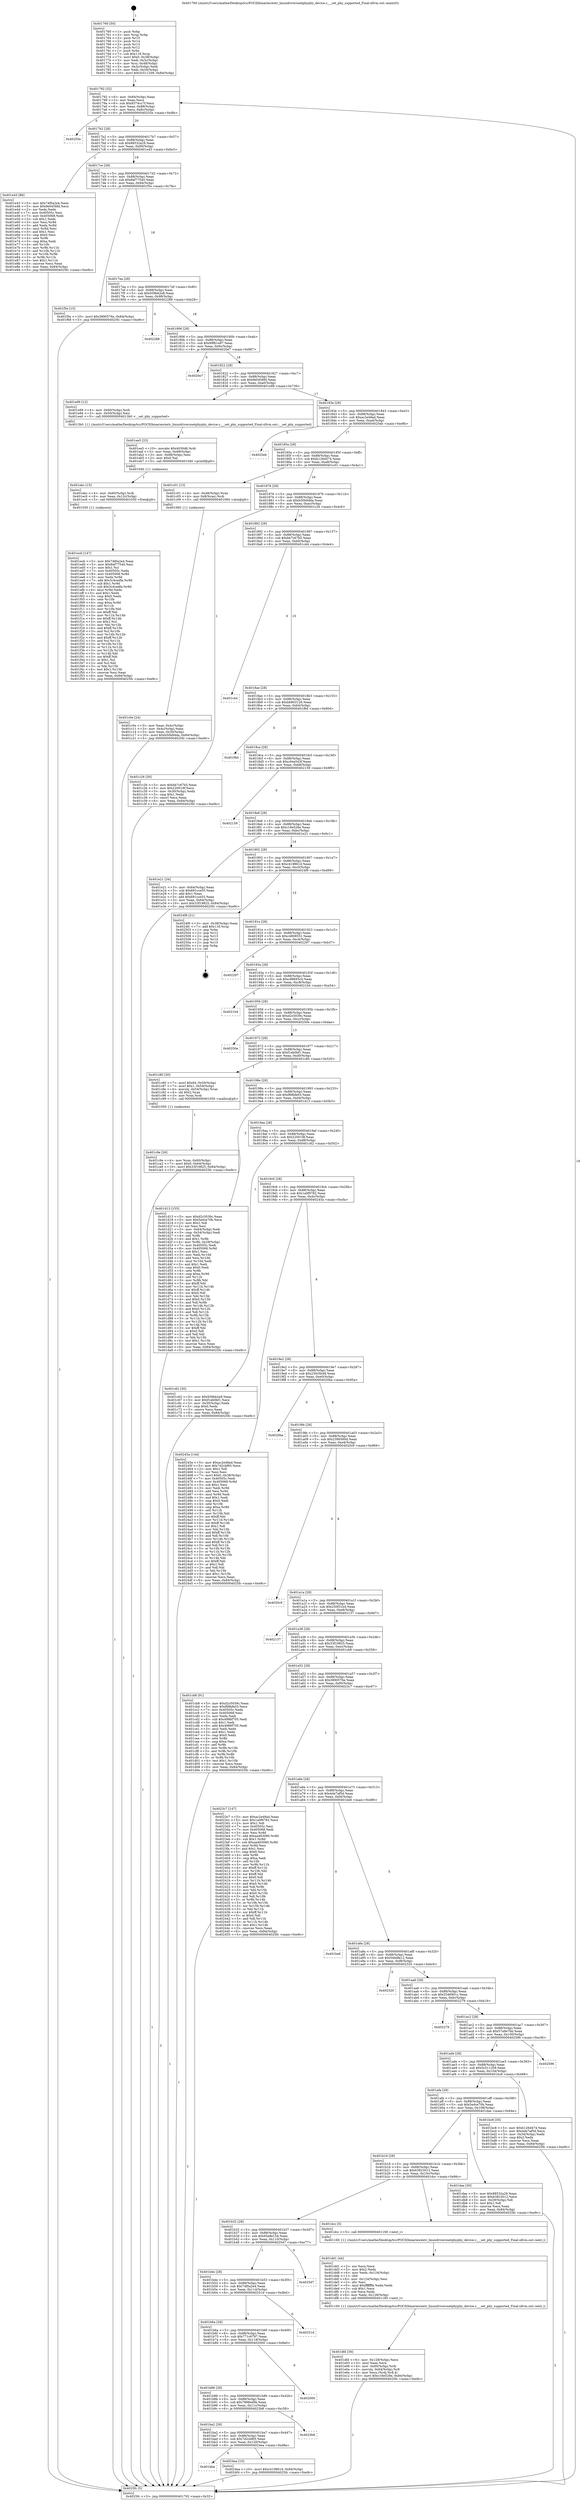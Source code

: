 digraph "0x401760" {
  label = "0x401760 (/mnt/c/Users/mathe/Desktop/tcc/POCII/binaries/extr_linuxdriversnetphyphy_device.c___set_phy_supported_Final-ollvm.out::main(0))"
  labelloc = "t"
  node[shape=record]

  Entry [label="",width=0.3,height=0.3,shape=circle,fillcolor=black,style=filled]
  "0x401792" [label="{
     0x401792 [32]\l
     | [instrs]\l
     &nbsp;&nbsp;0x401792 \<+6\>: mov -0x84(%rbp),%eax\l
     &nbsp;&nbsp;0x401798 \<+2\>: mov %eax,%ecx\l
     &nbsp;&nbsp;0x40179a \<+6\>: sub $0x8374cc7f,%ecx\l
     &nbsp;&nbsp;0x4017a0 \<+6\>: mov %eax,-0x88(%rbp)\l
     &nbsp;&nbsp;0x4017a6 \<+6\>: mov %ecx,-0x8c(%rbp)\l
     &nbsp;&nbsp;0x4017ac \<+6\>: je 000000000040255e \<main+0xdfe\>\l
  }"]
  "0x40255e" [label="{
     0x40255e\l
  }", style=dashed]
  "0x4017b2" [label="{
     0x4017b2 [28]\l
     | [instrs]\l
     &nbsp;&nbsp;0x4017b2 \<+5\>: jmp 00000000004017b7 \<main+0x57\>\l
     &nbsp;&nbsp;0x4017b7 \<+6\>: mov -0x88(%rbp),%eax\l
     &nbsp;&nbsp;0x4017bd \<+5\>: sub $0x88532a29,%eax\l
     &nbsp;&nbsp;0x4017c2 \<+6\>: mov %eax,-0x90(%rbp)\l
     &nbsp;&nbsp;0x4017c8 \<+6\>: je 0000000000401e43 \<main+0x6e3\>\l
  }"]
  Exit [label="",width=0.3,height=0.3,shape=circle,fillcolor=black,style=filled,peripheries=2]
  "0x401e43" [label="{
     0x401e43 [86]\l
     | [instrs]\l
     &nbsp;&nbsp;0x401e43 \<+5\>: mov $0x74f0a2e4,%eax\l
     &nbsp;&nbsp;0x401e48 \<+5\>: mov $0x9e0456fd,%ecx\l
     &nbsp;&nbsp;0x401e4d \<+2\>: xor %edx,%edx\l
     &nbsp;&nbsp;0x401e4f \<+7\>: mov 0x40505c,%esi\l
     &nbsp;&nbsp;0x401e56 \<+7\>: mov 0x405068,%edi\l
     &nbsp;&nbsp;0x401e5d \<+3\>: sub $0x1,%edx\l
     &nbsp;&nbsp;0x401e60 \<+3\>: mov %esi,%r8d\l
     &nbsp;&nbsp;0x401e63 \<+3\>: add %edx,%r8d\l
     &nbsp;&nbsp;0x401e66 \<+4\>: imul %r8d,%esi\l
     &nbsp;&nbsp;0x401e6a \<+3\>: and $0x1,%esi\l
     &nbsp;&nbsp;0x401e6d \<+3\>: cmp $0x0,%esi\l
     &nbsp;&nbsp;0x401e70 \<+4\>: sete %r9b\l
     &nbsp;&nbsp;0x401e74 \<+3\>: cmp $0xa,%edi\l
     &nbsp;&nbsp;0x401e77 \<+4\>: setl %r10b\l
     &nbsp;&nbsp;0x401e7b \<+3\>: mov %r9b,%r11b\l
     &nbsp;&nbsp;0x401e7e \<+3\>: and %r10b,%r11b\l
     &nbsp;&nbsp;0x401e81 \<+3\>: xor %r10b,%r9b\l
     &nbsp;&nbsp;0x401e84 \<+3\>: or %r9b,%r11b\l
     &nbsp;&nbsp;0x401e87 \<+4\>: test $0x1,%r11b\l
     &nbsp;&nbsp;0x401e8b \<+3\>: cmovne %ecx,%eax\l
     &nbsp;&nbsp;0x401e8e \<+6\>: mov %eax,-0x84(%rbp)\l
     &nbsp;&nbsp;0x401e94 \<+5\>: jmp 00000000004025fc \<main+0xe9c\>\l
  }"]
  "0x4017ce" [label="{
     0x4017ce [28]\l
     | [instrs]\l
     &nbsp;&nbsp;0x4017ce \<+5\>: jmp 00000000004017d3 \<main+0x73\>\l
     &nbsp;&nbsp;0x4017d3 \<+6\>: mov -0x88(%rbp),%eax\l
     &nbsp;&nbsp;0x4017d9 \<+5\>: sub $0x8af77540,%eax\l
     &nbsp;&nbsp;0x4017de \<+6\>: mov %eax,-0x94(%rbp)\l
     &nbsp;&nbsp;0x4017e4 \<+6\>: je 0000000000401f5e \<main+0x7fe\>\l
  }"]
  "0x401bbe" [label="{
     0x401bbe\l
  }", style=dashed]
  "0x401f5e" [label="{
     0x401f5e [15]\l
     | [instrs]\l
     &nbsp;&nbsp;0x401f5e \<+10\>: movl $0x3890576e,-0x84(%rbp)\l
     &nbsp;&nbsp;0x401f68 \<+5\>: jmp 00000000004025fc \<main+0xe9c\>\l
  }"]
  "0x4017ea" [label="{
     0x4017ea [28]\l
     | [instrs]\l
     &nbsp;&nbsp;0x4017ea \<+5\>: jmp 00000000004017ef \<main+0x8f\>\l
     &nbsp;&nbsp;0x4017ef \<+6\>: mov -0x88(%rbp),%eax\l
     &nbsp;&nbsp;0x4017f5 \<+5\>: sub $0x939bb2e8,%eax\l
     &nbsp;&nbsp;0x4017fa \<+6\>: mov %eax,-0x98(%rbp)\l
     &nbsp;&nbsp;0x401800 \<+6\>: je 0000000000402288 \<main+0xb28\>\l
  }"]
  "0x4024ea" [label="{
     0x4024ea [15]\l
     | [instrs]\l
     &nbsp;&nbsp;0x4024ea \<+10\>: movl $0xc419861d,-0x84(%rbp)\l
     &nbsp;&nbsp;0x4024f4 \<+5\>: jmp 00000000004025fc \<main+0xe9c\>\l
  }"]
  "0x402288" [label="{
     0x402288\l
  }", style=dashed]
  "0x401806" [label="{
     0x401806 [28]\l
     | [instrs]\l
     &nbsp;&nbsp;0x401806 \<+5\>: jmp 000000000040180b \<main+0xab\>\l
     &nbsp;&nbsp;0x40180b \<+6\>: mov -0x88(%rbp),%eax\l
     &nbsp;&nbsp;0x401811 \<+5\>: sub $0x99fb1e97,%eax\l
     &nbsp;&nbsp;0x401816 \<+6\>: mov %eax,-0x9c(%rbp)\l
     &nbsp;&nbsp;0x40181c \<+6\>: je 00000000004020e7 \<main+0x987\>\l
  }"]
  "0x401ba2" [label="{
     0x401ba2 [28]\l
     | [instrs]\l
     &nbsp;&nbsp;0x401ba2 \<+5\>: jmp 0000000000401ba7 \<main+0x447\>\l
     &nbsp;&nbsp;0x401ba7 \<+6\>: mov -0x88(%rbp),%eax\l
     &nbsp;&nbsp;0x401bad \<+5\>: sub $0x7d2cbf65,%eax\l
     &nbsp;&nbsp;0x401bb2 \<+6\>: mov %eax,-0x120(%rbp)\l
     &nbsp;&nbsp;0x401bb8 \<+6\>: je 00000000004024ea \<main+0xd8a\>\l
  }"]
  "0x4020e7" [label="{
     0x4020e7\l
  }", style=dashed]
  "0x401822" [label="{
     0x401822 [28]\l
     | [instrs]\l
     &nbsp;&nbsp;0x401822 \<+5\>: jmp 0000000000401827 \<main+0xc7\>\l
     &nbsp;&nbsp;0x401827 \<+6\>: mov -0x88(%rbp),%eax\l
     &nbsp;&nbsp;0x40182d \<+5\>: sub $0x9e0456fd,%eax\l
     &nbsp;&nbsp;0x401832 \<+6\>: mov %eax,-0xa0(%rbp)\l
     &nbsp;&nbsp;0x401838 \<+6\>: je 0000000000401e99 \<main+0x739\>\l
  }"]
  "0x4023b8" [label="{
     0x4023b8\l
  }", style=dashed]
  "0x401e99" [label="{
     0x401e99 [12]\l
     | [instrs]\l
     &nbsp;&nbsp;0x401e99 \<+4\>: mov -0x60(%rbp),%rdi\l
     &nbsp;&nbsp;0x401e9d \<+3\>: mov -0x50(%rbp),%esi\l
     &nbsp;&nbsp;0x401ea0 \<+5\>: call 00000000004013b0 \<__set_phy_supported\>\l
     | [calls]\l
     &nbsp;&nbsp;0x4013b0 \{1\} (/mnt/c/Users/mathe/Desktop/tcc/POCII/binaries/extr_linuxdriversnetphyphy_device.c___set_phy_supported_Final-ollvm.out::__set_phy_supported)\l
  }"]
  "0x40183e" [label="{
     0x40183e [28]\l
     | [instrs]\l
     &nbsp;&nbsp;0x40183e \<+5\>: jmp 0000000000401843 \<main+0xe3\>\l
     &nbsp;&nbsp;0x401843 \<+6\>: mov -0x88(%rbp),%eax\l
     &nbsp;&nbsp;0x401849 \<+5\>: sub $0xac2e48ad,%eax\l
     &nbsp;&nbsp;0x40184e \<+6\>: mov %eax,-0xa4(%rbp)\l
     &nbsp;&nbsp;0x401854 \<+6\>: je 00000000004025eb \<main+0xe8b\>\l
  }"]
  "0x401b86" [label="{
     0x401b86 [28]\l
     | [instrs]\l
     &nbsp;&nbsp;0x401b86 \<+5\>: jmp 0000000000401b8b \<main+0x42b\>\l
     &nbsp;&nbsp;0x401b8b \<+6\>: mov -0x88(%rbp),%eax\l
     &nbsp;&nbsp;0x401b91 \<+5\>: sub $0x7898ed0b,%eax\l
     &nbsp;&nbsp;0x401b96 \<+6\>: mov %eax,-0x11c(%rbp)\l
     &nbsp;&nbsp;0x401b9c \<+6\>: je 00000000004023b8 \<main+0xc58\>\l
  }"]
  "0x4025eb" [label="{
     0x4025eb\l
  }", style=dashed]
  "0x40185a" [label="{
     0x40185a [28]\l
     | [instrs]\l
     &nbsp;&nbsp;0x40185a \<+5\>: jmp 000000000040185f \<main+0xff\>\l
     &nbsp;&nbsp;0x40185f \<+6\>: mov -0x88(%rbp),%eax\l
     &nbsp;&nbsp;0x401865 \<+5\>: sub $0xb126d474,%eax\l
     &nbsp;&nbsp;0x40186a \<+6\>: mov %eax,-0xa8(%rbp)\l
     &nbsp;&nbsp;0x401870 \<+6\>: je 0000000000401c01 \<main+0x4a1\>\l
  }"]
  "0x402000" [label="{
     0x402000\l
  }", style=dashed]
  "0x401c01" [label="{
     0x401c01 [13]\l
     | [instrs]\l
     &nbsp;&nbsp;0x401c01 \<+4\>: mov -0x48(%rbp),%rax\l
     &nbsp;&nbsp;0x401c05 \<+4\>: mov 0x8(%rax),%rdi\l
     &nbsp;&nbsp;0x401c09 \<+5\>: call 0000000000401060 \<atoi@plt\>\l
     | [calls]\l
     &nbsp;&nbsp;0x401060 \{1\} (unknown)\l
  }"]
  "0x401876" [label="{
     0x401876 [28]\l
     | [instrs]\l
     &nbsp;&nbsp;0x401876 \<+5\>: jmp 000000000040187b \<main+0x11b\>\l
     &nbsp;&nbsp;0x40187b \<+6\>: mov -0x88(%rbp),%eax\l
     &nbsp;&nbsp;0x401881 \<+5\>: sub $0xb50b9dda,%eax\l
     &nbsp;&nbsp;0x401886 \<+6\>: mov %eax,-0xac(%rbp)\l
     &nbsp;&nbsp;0x40188c \<+6\>: je 0000000000401c26 \<main+0x4c6\>\l
  }"]
  "0x401b6a" [label="{
     0x401b6a [28]\l
     | [instrs]\l
     &nbsp;&nbsp;0x401b6a \<+5\>: jmp 0000000000401b6f \<main+0x40f\>\l
     &nbsp;&nbsp;0x401b6f \<+6\>: mov -0x88(%rbp),%eax\l
     &nbsp;&nbsp;0x401b75 \<+5\>: sub $0x771c6797,%eax\l
     &nbsp;&nbsp;0x401b7a \<+6\>: mov %eax,-0x118(%rbp)\l
     &nbsp;&nbsp;0x401b80 \<+6\>: je 0000000000402000 \<main+0x8a0\>\l
  }"]
  "0x401c26" [label="{
     0x401c26 [30]\l
     | [instrs]\l
     &nbsp;&nbsp;0x401c26 \<+5\>: mov $0xbb7c67b5,%eax\l
     &nbsp;&nbsp;0x401c2b \<+5\>: mov $0x220019f,%ecx\l
     &nbsp;&nbsp;0x401c30 \<+3\>: mov -0x30(%rbp),%edx\l
     &nbsp;&nbsp;0x401c33 \<+3\>: cmp $0x1,%edx\l
     &nbsp;&nbsp;0x401c36 \<+3\>: cmovl %ecx,%eax\l
     &nbsp;&nbsp;0x401c39 \<+6\>: mov %eax,-0x84(%rbp)\l
     &nbsp;&nbsp;0x401c3f \<+5\>: jmp 00000000004025fc \<main+0xe9c\>\l
  }"]
  "0x401892" [label="{
     0x401892 [28]\l
     | [instrs]\l
     &nbsp;&nbsp;0x401892 \<+5\>: jmp 0000000000401897 \<main+0x137\>\l
     &nbsp;&nbsp;0x401897 \<+6\>: mov -0x88(%rbp),%eax\l
     &nbsp;&nbsp;0x40189d \<+5\>: sub $0xbb7c67b5,%eax\l
     &nbsp;&nbsp;0x4018a2 \<+6\>: mov %eax,-0xb0(%rbp)\l
     &nbsp;&nbsp;0x4018a8 \<+6\>: je 0000000000401c44 \<main+0x4e4\>\l
  }"]
  "0x40251d" [label="{
     0x40251d\l
  }", style=dashed]
  "0x401c44" [label="{
     0x401c44\l
  }", style=dashed]
  "0x4018ae" [label="{
     0x4018ae [28]\l
     | [instrs]\l
     &nbsp;&nbsp;0x4018ae \<+5\>: jmp 00000000004018b3 \<main+0x153\>\l
     &nbsp;&nbsp;0x4018b3 \<+6\>: mov -0x88(%rbp),%eax\l
     &nbsp;&nbsp;0x4018b9 \<+5\>: sub $0xbb903126,%eax\l
     &nbsp;&nbsp;0x4018be \<+6\>: mov %eax,-0xb4(%rbp)\l
     &nbsp;&nbsp;0x4018c4 \<+6\>: je 0000000000401f6d \<main+0x80d\>\l
  }"]
  "0x401b4e" [label="{
     0x401b4e [28]\l
     | [instrs]\l
     &nbsp;&nbsp;0x401b4e \<+5\>: jmp 0000000000401b53 \<main+0x3f3\>\l
     &nbsp;&nbsp;0x401b53 \<+6\>: mov -0x88(%rbp),%eax\l
     &nbsp;&nbsp;0x401b59 \<+5\>: sub $0x74f0a2e4,%eax\l
     &nbsp;&nbsp;0x401b5e \<+6\>: mov %eax,-0x114(%rbp)\l
     &nbsp;&nbsp;0x401b64 \<+6\>: je 000000000040251d \<main+0xdbd\>\l
  }"]
  "0x401f6d" [label="{
     0x401f6d\l
  }", style=dashed]
  "0x4018ca" [label="{
     0x4018ca [28]\l
     | [instrs]\l
     &nbsp;&nbsp;0x4018ca \<+5\>: jmp 00000000004018cf \<main+0x16f\>\l
     &nbsp;&nbsp;0x4018cf \<+6\>: mov -0x88(%rbp),%eax\l
     &nbsp;&nbsp;0x4018d5 \<+5\>: sub $0xc0ea543f,%eax\l
     &nbsp;&nbsp;0x4018da \<+6\>: mov %eax,-0xb8(%rbp)\l
     &nbsp;&nbsp;0x4018e0 \<+6\>: je 0000000000402159 \<main+0x9f9\>\l
  }"]
  "0x4025d7" [label="{
     0x4025d7\l
  }", style=dashed]
  "0x402159" [label="{
     0x402159\l
  }", style=dashed]
  "0x4018e6" [label="{
     0x4018e6 [28]\l
     | [instrs]\l
     &nbsp;&nbsp;0x4018e6 \<+5\>: jmp 00000000004018eb \<main+0x18b\>\l
     &nbsp;&nbsp;0x4018eb \<+6\>: mov -0x88(%rbp),%eax\l
     &nbsp;&nbsp;0x4018f1 \<+5\>: sub $0xc16e526e,%eax\l
     &nbsp;&nbsp;0x4018f6 \<+6\>: mov %eax,-0xbc(%rbp)\l
     &nbsp;&nbsp;0x4018fc \<+6\>: je 0000000000401e21 \<main+0x6c1\>\l
  }"]
  "0x401ecb" [label="{
     0x401ecb [147]\l
     | [instrs]\l
     &nbsp;&nbsp;0x401ecb \<+5\>: mov $0x74f0a2e4,%eax\l
     &nbsp;&nbsp;0x401ed0 \<+5\>: mov $0x8af77540,%esi\l
     &nbsp;&nbsp;0x401ed5 \<+2\>: mov $0x1,%cl\l
     &nbsp;&nbsp;0x401ed7 \<+7\>: mov 0x40505c,%edx\l
     &nbsp;&nbsp;0x401ede \<+8\>: mov 0x405068,%r8d\l
     &nbsp;&nbsp;0x401ee6 \<+3\>: mov %edx,%r9d\l
     &nbsp;&nbsp;0x401ee9 \<+7\>: add $0x3c4cedfa,%r9d\l
     &nbsp;&nbsp;0x401ef0 \<+4\>: sub $0x1,%r9d\l
     &nbsp;&nbsp;0x401ef4 \<+7\>: sub $0x3c4cedfa,%r9d\l
     &nbsp;&nbsp;0x401efb \<+4\>: imul %r9d,%edx\l
     &nbsp;&nbsp;0x401eff \<+3\>: and $0x1,%edx\l
     &nbsp;&nbsp;0x401f02 \<+3\>: cmp $0x0,%edx\l
     &nbsp;&nbsp;0x401f05 \<+4\>: sete %r10b\l
     &nbsp;&nbsp;0x401f09 \<+4\>: cmp $0xa,%r8d\l
     &nbsp;&nbsp;0x401f0d \<+4\>: setl %r11b\l
     &nbsp;&nbsp;0x401f11 \<+3\>: mov %r10b,%bl\l
     &nbsp;&nbsp;0x401f14 \<+3\>: xor $0xff,%bl\l
     &nbsp;&nbsp;0x401f17 \<+3\>: mov %r11b,%r14b\l
     &nbsp;&nbsp;0x401f1a \<+4\>: xor $0xff,%r14b\l
     &nbsp;&nbsp;0x401f1e \<+3\>: xor $0x1,%cl\l
     &nbsp;&nbsp;0x401f21 \<+3\>: mov %bl,%r15b\l
     &nbsp;&nbsp;0x401f24 \<+4\>: and $0xff,%r15b\l
     &nbsp;&nbsp;0x401f28 \<+3\>: and %cl,%r10b\l
     &nbsp;&nbsp;0x401f2b \<+3\>: mov %r14b,%r12b\l
     &nbsp;&nbsp;0x401f2e \<+4\>: and $0xff,%r12b\l
     &nbsp;&nbsp;0x401f32 \<+3\>: and %cl,%r11b\l
     &nbsp;&nbsp;0x401f35 \<+3\>: or %r10b,%r15b\l
     &nbsp;&nbsp;0x401f38 \<+3\>: or %r11b,%r12b\l
     &nbsp;&nbsp;0x401f3b \<+3\>: xor %r12b,%r15b\l
     &nbsp;&nbsp;0x401f3e \<+3\>: or %r14b,%bl\l
     &nbsp;&nbsp;0x401f41 \<+3\>: xor $0xff,%bl\l
     &nbsp;&nbsp;0x401f44 \<+3\>: or $0x1,%cl\l
     &nbsp;&nbsp;0x401f47 \<+2\>: and %cl,%bl\l
     &nbsp;&nbsp;0x401f49 \<+3\>: or %bl,%r15b\l
     &nbsp;&nbsp;0x401f4c \<+4\>: test $0x1,%r15b\l
     &nbsp;&nbsp;0x401f50 \<+3\>: cmovne %esi,%eax\l
     &nbsp;&nbsp;0x401f53 \<+6\>: mov %eax,-0x84(%rbp)\l
     &nbsp;&nbsp;0x401f59 \<+5\>: jmp 00000000004025fc \<main+0xe9c\>\l
  }"]
  "0x401e21" [label="{
     0x401e21 [34]\l
     | [instrs]\l
     &nbsp;&nbsp;0x401e21 \<+3\>: mov -0x64(%rbp),%eax\l
     &nbsp;&nbsp;0x401e24 \<+5\>: sub $0x691cce55,%eax\l
     &nbsp;&nbsp;0x401e29 \<+3\>: add $0x1,%eax\l
     &nbsp;&nbsp;0x401e2c \<+5\>: add $0x691cce55,%eax\l
     &nbsp;&nbsp;0x401e31 \<+3\>: mov %eax,-0x64(%rbp)\l
     &nbsp;&nbsp;0x401e34 \<+10\>: movl $0x33f19825,-0x84(%rbp)\l
     &nbsp;&nbsp;0x401e3e \<+5\>: jmp 00000000004025fc \<main+0xe9c\>\l
  }"]
  "0x401902" [label="{
     0x401902 [28]\l
     | [instrs]\l
     &nbsp;&nbsp;0x401902 \<+5\>: jmp 0000000000401907 \<main+0x1a7\>\l
     &nbsp;&nbsp;0x401907 \<+6\>: mov -0x88(%rbp),%eax\l
     &nbsp;&nbsp;0x40190d \<+5\>: sub $0xc419861d,%eax\l
     &nbsp;&nbsp;0x401912 \<+6\>: mov %eax,-0xc0(%rbp)\l
     &nbsp;&nbsp;0x401918 \<+6\>: je 00000000004024f9 \<main+0xd99\>\l
  }"]
  "0x401ebc" [label="{
     0x401ebc [15]\l
     | [instrs]\l
     &nbsp;&nbsp;0x401ebc \<+4\>: mov -0x60(%rbp),%rdi\l
     &nbsp;&nbsp;0x401ec0 \<+6\>: mov %eax,-0x12c(%rbp)\l
     &nbsp;&nbsp;0x401ec6 \<+5\>: call 0000000000401030 \<free@plt\>\l
     | [calls]\l
     &nbsp;&nbsp;0x401030 \{1\} (unknown)\l
  }"]
  "0x4024f9" [label="{
     0x4024f9 [21]\l
     | [instrs]\l
     &nbsp;&nbsp;0x4024f9 \<+3\>: mov -0x38(%rbp),%eax\l
     &nbsp;&nbsp;0x4024fc \<+7\>: add $0x118,%rsp\l
     &nbsp;&nbsp;0x402503 \<+1\>: pop %rbx\l
     &nbsp;&nbsp;0x402504 \<+2\>: pop %r12\l
     &nbsp;&nbsp;0x402506 \<+2\>: pop %r13\l
     &nbsp;&nbsp;0x402508 \<+2\>: pop %r14\l
     &nbsp;&nbsp;0x40250a \<+2\>: pop %r15\l
     &nbsp;&nbsp;0x40250c \<+1\>: pop %rbp\l
     &nbsp;&nbsp;0x40250d \<+1\>: ret\l
  }"]
  "0x40191e" [label="{
     0x40191e [28]\l
     | [instrs]\l
     &nbsp;&nbsp;0x40191e \<+5\>: jmp 0000000000401923 \<main+0x1c3\>\l
     &nbsp;&nbsp;0x401923 \<+6\>: mov -0x88(%rbp),%eax\l
     &nbsp;&nbsp;0x401929 \<+5\>: sub $0xc4808551,%eax\l
     &nbsp;&nbsp;0x40192e \<+6\>: mov %eax,-0xc4(%rbp)\l
     &nbsp;&nbsp;0x401934 \<+6\>: je 0000000000402297 \<main+0xb37\>\l
  }"]
  "0x401ea5" [label="{
     0x401ea5 [23]\l
     | [instrs]\l
     &nbsp;&nbsp;0x401ea5 \<+10\>: movabs $0x4030d6,%rdi\l
     &nbsp;&nbsp;0x401eaf \<+3\>: mov %eax,-0x68(%rbp)\l
     &nbsp;&nbsp;0x401eb2 \<+3\>: mov -0x68(%rbp),%esi\l
     &nbsp;&nbsp;0x401eb5 \<+2\>: mov $0x0,%al\l
     &nbsp;&nbsp;0x401eb7 \<+5\>: call 0000000000401040 \<printf@plt\>\l
     | [calls]\l
     &nbsp;&nbsp;0x401040 \{1\} (unknown)\l
  }"]
  "0x402297" [label="{
     0x402297\l
  }", style=dashed]
  "0x40193a" [label="{
     0x40193a [28]\l
     | [instrs]\l
     &nbsp;&nbsp;0x40193a \<+5\>: jmp 000000000040193f \<main+0x1df\>\l
     &nbsp;&nbsp;0x40193f \<+6\>: mov -0x88(%rbp),%eax\l
     &nbsp;&nbsp;0x401945 \<+5\>: sub $0xc98693c4,%eax\l
     &nbsp;&nbsp;0x40194a \<+6\>: mov %eax,-0xc8(%rbp)\l
     &nbsp;&nbsp;0x401950 \<+6\>: je 00000000004021b4 \<main+0xa54\>\l
  }"]
  "0x401dfd" [label="{
     0x401dfd [36]\l
     | [instrs]\l
     &nbsp;&nbsp;0x401dfd \<+6\>: mov -0x128(%rbp),%ecx\l
     &nbsp;&nbsp;0x401e03 \<+3\>: imul %eax,%ecx\l
     &nbsp;&nbsp;0x401e06 \<+4\>: mov -0x60(%rbp),%rdi\l
     &nbsp;&nbsp;0x401e0a \<+4\>: movslq -0x64(%rbp),%r8\l
     &nbsp;&nbsp;0x401e0e \<+4\>: mov %ecx,(%rdi,%r8,4)\l
     &nbsp;&nbsp;0x401e12 \<+10\>: movl $0xc16e526e,-0x84(%rbp)\l
     &nbsp;&nbsp;0x401e1c \<+5\>: jmp 00000000004025fc \<main+0xe9c\>\l
  }"]
  "0x4021b4" [label="{
     0x4021b4\l
  }", style=dashed]
  "0x401956" [label="{
     0x401956 [28]\l
     | [instrs]\l
     &nbsp;&nbsp;0x401956 \<+5\>: jmp 000000000040195b \<main+0x1fb\>\l
     &nbsp;&nbsp;0x40195b \<+6\>: mov -0x88(%rbp),%eax\l
     &nbsp;&nbsp;0x401961 \<+5\>: sub $0xd2c5039c,%eax\l
     &nbsp;&nbsp;0x401966 \<+6\>: mov %eax,-0xcc(%rbp)\l
     &nbsp;&nbsp;0x40196c \<+6\>: je 000000000040250e \<main+0xdae\>\l
  }"]
  "0x401dd1" [label="{
     0x401dd1 [44]\l
     | [instrs]\l
     &nbsp;&nbsp;0x401dd1 \<+2\>: xor %ecx,%ecx\l
     &nbsp;&nbsp;0x401dd3 \<+5\>: mov $0x2,%edx\l
     &nbsp;&nbsp;0x401dd8 \<+6\>: mov %edx,-0x124(%rbp)\l
     &nbsp;&nbsp;0x401dde \<+1\>: cltd\l
     &nbsp;&nbsp;0x401ddf \<+6\>: mov -0x124(%rbp),%esi\l
     &nbsp;&nbsp;0x401de5 \<+2\>: idiv %esi\l
     &nbsp;&nbsp;0x401de7 \<+6\>: imul $0xfffffffe,%edx,%edx\l
     &nbsp;&nbsp;0x401ded \<+3\>: sub $0x1,%ecx\l
     &nbsp;&nbsp;0x401df0 \<+2\>: sub %ecx,%edx\l
     &nbsp;&nbsp;0x401df2 \<+6\>: mov %edx,-0x128(%rbp)\l
     &nbsp;&nbsp;0x401df8 \<+5\>: call 0000000000401160 \<next_i\>\l
     | [calls]\l
     &nbsp;&nbsp;0x401160 \{1\} (/mnt/c/Users/mathe/Desktop/tcc/POCII/binaries/extr_linuxdriversnetphyphy_device.c___set_phy_supported_Final-ollvm.out::next_i)\l
  }"]
  "0x40250e" [label="{
     0x40250e\l
  }", style=dashed]
  "0x401972" [label="{
     0x401972 [28]\l
     | [instrs]\l
     &nbsp;&nbsp;0x401972 \<+5\>: jmp 0000000000401977 \<main+0x217\>\l
     &nbsp;&nbsp;0x401977 \<+6\>: mov -0x88(%rbp),%eax\l
     &nbsp;&nbsp;0x40197d \<+5\>: sub $0xf1eb0bf1,%eax\l
     &nbsp;&nbsp;0x401982 \<+6\>: mov %eax,-0xd0(%rbp)\l
     &nbsp;&nbsp;0x401988 \<+6\>: je 0000000000401c80 \<main+0x520\>\l
  }"]
  "0x401b32" [label="{
     0x401b32 [28]\l
     | [instrs]\l
     &nbsp;&nbsp;0x401b32 \<+5\>: jmp 0000000000401b37 \<main+0x3d7\>\l
     &nbsp;&nbsp;0x401b37 \<+6\>: mov -0x88(%rbp),%eax\l
     &nbsp;&nbsp;0x401b3d \<+5\>: sub $0x65a8e154,%eax\l
     &nbsp;&nbsp;0x401b42 \<+6\>: mov %eax,-0x110(%rbp)\l
     &nbsp;&nbsp;0x401b48 \<+6\>: je 00000000004025d7 \<main+0xe77\>\l
  }"]
  "0x401c80" [label="{
     0x401c80 [30]\l
     | [instrs]\l
     &nbsp;&nbsp;0x401c80 \<+7\>: movl $0x64,-0x50(%rbp)\l
     &nbsp;&nbsp;0x401c87 \<+7\>: movl $0x1,-0x54(%rbp)\l
     &nbsp;&nbsp;0x401c8e \<+4\>: movslq -0x54(%rbp),%rax\l
     &nbsp;&nbsp;0x401c92 \<+4\>: shl $0x2,%rax\l
     &nbsp;&nbsp;0x401c96 \<+3\>: mov %rax,%rdi\l
     &nbsp;&nbsp;0x401c99 \<+5\>: call 0000000000401050 \<malloc@plt\>\l
     | [calls]\l
     &nbsp;&nbsp;0x401050 \{1\} (unknown)\l
  }"]
  "0x40198e" [label="{
     0x40198e [28]\l
     | [instrs]\l
     &nbsp;&nbsp;0x40198e \<+5\>: jmp 0000000000401993 \<main+0x233\>\l
     &nbsp;&nbsp;0x401993 \<+6\>: mov -0x88(%rbp),%eax\l
     &nbsp;&nbsp;0x401999 \<+5\>: sub $0xf68bfe03,%eax\l
     &nbsp;&nbsp;0x40199e \<+6\>: mov %eax,-0xd4(%rbp)\l
     &nbsp;&nbsp;0x4019a4 \<+6\>: je 0000000000401d13 \<main+0x5b3\>\l
  }"]
  "0x401dcc" [label="{
     0x401dcc [5]\l
     | [instrs]\l
     &nbsp;&nbsp;0x401dcc \<+5\>: call 0000000000401160 \<next_i\>\l
     | [calls]\l
     &nbsp;&nbsp;0x401160 \{1\} (/mnt/c/Users/mathe/Desktop/tcc/POCII/binaries/extr_linuxdriversnetphyphy_device.c___set_phy_supported_Final-ollvm.out::next_i)\l
  }"]
  "0x401d13" [label="{
     0x401d13 [155]\l
     | [instrs]\l
     &nbsp;&nbsp;0x401d13 \<+5\>: mov $0xd2c5039c,%eax\l
     &nbsp;&nbsp;0x401d18 \<+5\>: mov $0x5edce70b,%ecx\l
     &nbsp;&nbsp;0x401d1d \<+2\>: mov $0x1,%dl\l
     &nbsp;&nbsp;0x401d1f \<+2\>: xor %esi,%esi\l
     &nbsp;&nbsp;0x401d21 \<+3\>: mov -0x64(%rbp),%edi\l
     &nbsp;&nbsp;0x401d24 \<+3\>: cmp -0x54(%rbp),%edi\l
     &nbsp;&nbsp;0x401d27 \<+4\>: setl %r8b\l
     &nbsp;&nbsp;0x401d2b \<+4\>: and $0x1,%r8b\l
     &nbsp;&nbsp;0x401d2f \<+4\>: mov %r8b,-0x29(%rbp)\l
     &nbsp;&nbsp;0x401d33 \<+7\>: mov 0x40505c,%edi\l
     &nbsp;&nbsp;0x401d3a \<+8\>: mov 0x405068,%r9d\l
     &nbsp;&nbsp;0x401d42 \<+3\>: sub $0x1,%esi\l
     &nbsp;&nbsp;0x401d45 \<+3\>: mov %edi,%r10d\l
     &nbsp;&nbsp;0x401d48 \<+3\>: add %esi,%r10d\l
     &nbsp;&nbsp;0x401d4b \<+4\>: imul %r10d,%edi\l
     &nbsp;&nbsp;0x401d4f \<+3\>: and $0x1,%edi\l
     &nbsp;&nbsp;0x401d52 \<+3\>: cmp $0x0,%edi\l
     &nbsp;&nbsp;0x401d55 \<+4\>: sete %r8b\l
     &nbsp;&nbsp;0x401d59 \<+4\>: cmp $0xa,%r9d\l
     &nbsp;&nbsp;0x401d5d \<+4\>: setl %r11b\l
     &nbsp;&nbsp;0x401d61 \<+3\>: mov %r8b,%bl\l
     &nbsp;&nbsp;0x401d64 \<+3\>: xor $0xff,%bl\l
     &nbsp;&nbsp;0x401d67 \<+3\>: mov %r11b,%r14b\l
     &nbsp;&nbsp;0x401d6a \<+4\>: xor $0xff,%r14b\l
     &nbsp;&nbsp;0x401d6e \<+3\>: xor $0x0,%dl\l
     &nbsp;&nbsp;0x401d71 \<+3\>: mov %bl,%r15b\l
     &nbsp;&nbsp;0x401d74 \<+4\>: and $0x0,%r15b\l
     &nbsp;&nbsp;0x401d78 \<+3\>: and %dl,%r8b\l
     &nbsp;&nbsp;0x401d7b \<+3\>: mov %r14b,%r12b\l
     &nbsp;&nbsp;0x401d7e \<+4\>: and $0x0,%r12b\l
     &nbsp;&nbsp;0x401d82 \<+3\>: and %dl,%r11b\l
     &nbsp;&nbsp;0x401d85 \<+3\>: or %r8b,%r15b\l
     &nbsp;&nbsp;0x401d88 \<+3\>: or %r11b,%r12b\l
     &nbsp;&nbsp;0x401d8b \<+3\>: xor %r12b,%r15b\l
     &nbsp;&nbsp;0x401d8e \<+3\>: or %r14b,%bl\l
     &nbsp;&nbsp;0x401d91 \<+3\>: xor $0xff,%bl\l
     &nbsp;&nbsp;0x401d94 \<+3\>: or $0x0,%dl\l
     &nbsp;&nbsp;0x401d97 \<+2\>: and %dl,%bl\l
     &nbsp;&nbsp;0x401d99 \<+3\>: or %bl,%r15b\l
     &nbsp;&nbsp;0x401d9c \<+4\>: test $0x1,%r15b\l
     &nbsp;&nbsp;0x401da0 \<+3\>: cmovne %ecx,%eax\l
     &nbsp;&nbsp;0x401da3 \<+6\>: mov %eax,-0x84(%rbp)\l
     &nbsp;&nbsp;0x401da9 \<+5\>: jmp 00000000004025fc \<main+0xe9c\>\l
  }"]
  "0x4019aa" [label="{
     0x4019aa [28]\l
     | [instrs]\l
     &nbsp;&nbsp;0x4019aa \<+5\>: jmp 00000000004019af \<main+0x24f\>\l
     &nbsp;&nbsp;0x4019af \<+6\>: mov -0x88(%rbp),%eax\l
     &nbsp;&nbsp;0x4019b5 \<+5\>: sub $0x220019f,%eax\l
     &nbsp;&nbsp;0x4019ba \<+6\>: mov %eax,-0xd8(%rbp)\l
     &nbsp;&nbsp;0x4019c0 \<+6\>: je 0000000000401c62 \<main+0x502\>\l
  }"]
  "0x401b16" [label="{
     0x401b16 [28]\l
     | [instrs]\l
     &nbsp;&nbsp;0x401b16 \<+5\>: jmp 0000000000401b1b \<main+0x3bb\>\l
     &nbsp;&nbsp;0x401b1b \<+6\>: mov -0x88(%rbp),%eax\l
     &nbsp;&nbsp;0x401b21 \<+5\>: sub $0x63823012,%eax\l
     &nbsp;&nbsp;0x401b26 \<+6\>: mov %eax,-0x10c(%rbp)\l
     &nbsp;&nbsp;0x401b2c \<+6\>: je 0000000000401dcc \<main+0x66c\>\l
  }"]
  "0x401c62" [label="{
     0x401c62 [30]\l
     | [instrs]\l
     &nbsp;&nbsp;0x401c62 \<+5\>: mov $0x939bb2e8,%eax\l
     &nbsp;&nbsp;0x401c67 \<+5\>: mov $0xf1eb0bf1,%ecx\l
     &nbsp;&nbsp;0x401c6c \<+3\>: mov -0x30(%rbp),%edx\l
     &nbsp;&nbsp;0x401c6f \<+3\>: cmp $0x0,%edx\l
     &nbsp;&nbsp;0x401c72 \<+3\>: cmove %ecx,%eax\l
     &nbsp;&nbsp;0x401c75 \<+6\>: mov %eax,-0x84(%rbp)\l
     &nbsp;&nbsp;0x401c7b \<+5\>: jmp 00000000004025fc \<main+0xe9c\>\l
  }"]
  "0x4019c6" [label="{
     0x4019c6 [28]\l
     | [instrs]\l
     &nbsp;&nbsp;0x4019c6 \<+5\>: jmp 00000000004019cb \<main+0x26b\>\l
     &nbsp;&nbsp;0x4019cb \<+6\>: mov -0x88(%rbp),%eax\l
     &nbsp;&nbsp;0x4019d1 \<+5\>: sub $0x1a0f9782,%eax\l
     &nbsp;&nbsp;0x4019d6 \<+6\>: mov %eax,-0xdc(%rbp)\l
     &nbsp;&nbsp;0x4019dc \<+6\>: je 000000000040245a \<main+0xcfa\>\l
  }"]
  "0x401dae" [label="{
     0x401dae [30]\l
     | [instrs]\l
     &nbsp;&nbsp;0x401dae \<+5\>: mov $0x88532a29,%eax\l
     &nbsp;&nbsp;0x401db3 \<+5\>: mov $0x63823012,%ecx\l
     &nbsp;&nbsp;0x401db8 \<+3\>: mov -0x29(%rbp),%dl\l
     &nbsp;&nbsp;0x401dbb \<+3\>: test $0x1,%dl\l
     &nbsp;&nbsp;0x401dbe \<+3\>: cmovne %ecx,%eax\l
     &nbsp;&nbsp;0x401dc1 \<+6\>: mov %eax,-0x84(%rbp)\l
     &nbsp;&nbsp;0x401dc7 \<+5\>: jmp 00000000004025fc \<main+0xe9c\>\l
  }"]
  "0x40245a" [label="{
     0x40245a [144]\l
     | [instrs]\l
     &nbsp;&nbsp;0x40245a \<+5\>: mov $0xac2e48ad,%eax\l
     &nbsp;&nbsp;0x40245f \<+5\>: mov $0x7d2cbf65,%ecx\l
     &nbsp;&nbsp;0x402464 \<+2\>: mov $0x1,%dl\l
     &nbsp;&nbsp;0x402466 \<+2\>: xor %esi,%esi\l
     &nbsp;&nbsp;0x402468 \<+7\>: movl $0x0,-0x38(%rbp)\l
     &nbsp;&nbsp;0x40246f \<+7\>: mov 0x40505c,%edi\l
     &nbsp;&nbsp;0x402476 \<+8\>: mov 0x405068,%r8d\l
     &nbsp;&nbsp;0x40247e \<+3\>: sub $0x1,%esi\l
     &nbsp;&nbsp;0x402481 \<+3\>: mov %edi,%r9d\l
     &nbsp;&nbsp;0x402484 \<+3\>: add %esi,%r9d\l
     &nbsp;&nbsp;0x402487 \<+4\>: imul %r9d,%edi\l
     &nbsp;&nbsp;0x40248b \<+3\>: and $0x1,%edi\l
     &nbsp;&nbsp;0x40248e \<+3\>: cmp $0x0,%edi\l
     &nbsp;&nbsp;0x402491 \<+4\>: sete %r10b\l
     &nbsp;&nbsp;0x402495 \<+4\>: cmp $0xa,%r8d\l
     &nbsp;&nbsp;0x402499 \<+4\>: setl %r11b\l
     &nbsp;&nbsp;0x40249d \<+3\>: mov %r10b,%bl\l
     &nbsp;&nbsp;0x4024a0 \<+3\>: xor $0xff,%bl\l
     &nbsp;&nbsp;0x4024a3 \<+3\>: mov %r11b,%r14b\l
     &nbsp;&nbsp;0x4024a6 \<+4\>: xor $0xff,%r14b\l
     &nbsp;&nbsp;0x4024aa \<+3\>: xor $0x1,%dl\l
     &nbsp;&nbsp;0x4024ad \<+3\>: mov %bl,%r15b\l
     &nbsp;&nbsp;0x4024b0 \<+4\>: and $0xff,%r15b\l
     &nbsp;&nbsp;0x4024b4 \<+3\>: and %dl,%r10b\l
     &nbsp;&nbsp;0x4024b7 \<+3\>: mov %r14b,%r12b\l
     &nbsp;&nbsp;0x4024ba \<+4\>: and $0xff,%r12b\l
     &nbsp;&nbsp;0x4024be \<+3\>: and %dl,%r11b\l
     &nbsp;&nbsp;0x4024c1 \<+3\>: or %r10b,%r15b\l
     &nbsp;&nbsp;0x4024c4 \<+3\>: or %r11b,%r12b\l
     &nbsp;&nbsp;0x4024c7 \<+3\>: xor %r12b,%r15b\l
     &nbsp;&nbsp;0x4024ca \<+3\>: or %r14b,%bl\l
     &nbsp;&nbsp;0x4024cd \<+3\>: xor $0xff,%bl\l
     &nbsp;&nbsp;0x4024d0 \<+3\>: or $0x1,%dl\l
     &nbsp;&nbsp;0x4024d3 \<+2\>: and %dl,%bl\l
     &nbsp;&nbsp;0x4024d5 \<+3\>: or %bl,%r15b\l
     &nbsp;&nbsp;0x4024d8 \<+4\>: test $0x1,%r15b\l
     &nbsp;&nbsp;0x4024dc \<+3\>: cmovne %ecx,%eax\l
     &nbsp;&nbsp;0x4024df \<+6\>: mov %eax,-0x84(%rbp)\l
     &nbsp;&nbsp;0x4024e5 \<+5\>: jmp 00000000004025fc \<main+0xe9c\>\l
  }"]
  "0x4019e2" [label="{
     0x4019e2 [28]\l
     | [instrs]\l
     &nbsp;&nbsp;0x4019e2 \<+5\>: jmp 00000000004019e7 \<main+0x287\>\l
     &nbsp;&nbsp;0x4019e7 \<+6\>: mov -0x88(%rbp),%eax\l
     &nbsp;&nbsp;0x4019ed \<+5\>: sub $0x230c5b48,%eax\l
     &nbsp;&nbsp;0x4019f2 \<+6\>: mov %eax,-0xe0(%rbp)\l
     &nbsp;&nbsp;0x4019f8 \<+6\>: je 00000000004020ba \<main+0x95a\>\l
  }"]
  "0x401c9e" [label="{
     0x401c9e [26]\l
     | [instrs]\l
     &nbsp;&nbsp;0x401c9e \<+4\>: mov %rax,-0x60(%rbp)\l
     &nbsp;&nbsp;0x401ca2 \<+7\>: movl $0x0,-0x64(%rbp)\l
     &nbsp;&nbsp;0x401ca9 \<+10\>: movl $0x33f19825,-0x84(%rbp)\l
     &nbsp;&nbsp;0x401cb3 \<+5\>: jmp 00000000004025fc \<main+0xe9c\>\l
  }"]
  "0x4020ba" [label="{
     0x4020ba\l
  }", style=dashed]
  "0x4019fe" [label="{
     0x4019fe [28]\l
     | [instrs]\l
     &nbsp;&nbsp;0x4019fe \<+5\>: jmp 0000000000401a03 \<main+0x2a3\>\l
     &nbsp;&nbsp;0x401a03 \<+6\>: mov -0x88(%rbp),%eax\l
     &nbsp;&nbsp;0x401a09 \<+5\>: sub $0x2399360d,%eax\l
     &nbsp;&nbsp;0x401a0e \<+6\>: mov %eax,-0xe4(%rbp)\l
     &nbsp;&nbsp;0x401a14 \<+6\>: je 00000000004020c9 \<main+0x969\>\l
  }"]
  "0x401c0e" [label="{
     0x401c0e [24]\l
     | [instrs]\l
     &nbsp;&nbsp;0x401c0e \<+3\>: mov %eax,-0x4c(%rbp)\l
     &nbsp;&nbsp;0x401c11 \<+3\>: mov -0x4c(%rbp),%eax\l
     &nbsp;&nbsp;0x401c14 \<+3\>: mov %eax,-0x30(%rbp)\l
     &nbsp;&nbsp;0x401c17 \<+10\>: movl $0xb50b9dda,-0x84(%rbp)\l
     &nbsp;&nbsp;0x401c21 \<+5\>: jmp 00000000004025fc \<main+0xe9c\>\l
  }"]
  "0x4020c9" [label="{
     0x4020c9\l
  }", style=dashed]
  "0x401a1a" [label="{
     0x401a1a [28]\l
     | [instrs]\l
     &nbsp;&nbsp;0x401a1a \<+5\>: jmp 0000000000401a1f \<main+0x2bf\>\l
     &nbsp;&nbsp;0x401a1f \<+6\>: mov -0x88(%rbp),%eax\l
     &nbsp;&nbsp;0x401a25 \<+5\>: sub $0x250f31b4,%eax\l
     &nbsp;&nbsp;0x401a2a \<+6\>: mov %eax,-0xe8(%rbp)\l
     &nbsp;&nbsp;0x401a30 \<+6\>: je 0000000000402137 \<main+0x9d7\>\l
  }"]
  "0x401760" [label="{
     0x401760 [50]\l
     | [instrs]\l
     &nbsp;&nbsp;0x401760 \<+1\>: push %rbp\l
     &nbsp;&nbsp;0x401761 \<+3\>: mov %rsp,%rbp\l
     &nbsp;&nbsp;0x401764 \<+2\>: push %r15\l
     &nbsp;&nbsp;0x401766 \<+2\>: push %r14\l
     &nbsp;&nbsp;0x401768 \<+2\>: push %r13\l
     &nbsp;&nbsp;0x40176a \<+2\>: push %r12\l
     &nbsp;&nbsp;0x40176c \<+1\>: push %rbx\l
     &nbsp;&nbsp;0x40176d \<+7\>: sub $0x118,%rsp\l
     &nbsp;&nbsp;0x401774 \<+7\>: movl $0x0,-0x38(%rbp)\l
     &nbsp;&nbsp;0x40177b \<+3\>: mov %edi,-0x3c(%rbp)\l
     &nbsp;&nbsp;0x40177e \<+4\>: mov %rsi,-0x48(%rbp)\l
     &nbsp;&nbsp;0x401782 \<+3\>: mov -0x3c(%rbp),%edi\l
     &nbsp;&nbsp;0x401785 \<+3\>: mov %edi,-0x34(%rbp)\l
     &nbsp;&nbsp;0x401788 \<+10\>: movl $0x5c511209,-0x84(%rbp)\l
  }"]
  "0x402137" [label="{
     0x402137\l
  }", style=dashed]
  "0x401a36" [label="{
     0x401a36 [28]\l
     | [instrs]\l
     &nbsp;&nbsp;0x401a36 \<+5\>: jmp 0000000000401a3b \<main+0x2db\>\l
     &nbsp;&nbsp;0x401a3b \<+6\>: mov -0x88(%rbp),%eax\l
     &nbsp;&nbsp;0x401a41 \<+5\>: sub $0x33f19825,%eax\l
     &nbsp;&nbsp;0x401a46 \<+6\>: mov %eax,-0xec(%rbp)\l
     &nbsp;&nbsp;0x401a4c \<+6\>: je 0000000000401cb8 \<main+0x558\>\l
  }"]
  "0x4025fc" [label="{
     0x4025fc [5]\l
     | [instrs]\l
     &nbsp;&nbsp;0x4025fc \<+5\>: jmp 0000000000401792 \<main+0x32\>\l
  }"]
  "0x401cb8" [label="{
     0x401cb8 [91]\l
     | [instrs]\l
     &nbsp;&nbsp;0x401cb8 \<+5\>: mov $0xd2c5039c,%eax\l
     &nbsp;&nbsp;0x401cbd \<+5\>: mov $0xf68bfe03,%ecx\l
     &nbsp;&nbsp;0x401cc2 \<+7\>: mov 0x40505c,%edx\l
     &nbsp;&nbsp;0x401cc9 \<+7\>: mov 0x405068,%esi\l
     &nbsp;&nbsp;0x401cd0 \<+2\>: mov %edx,%edi\l
     &nbsp;&nbsp;0x401cd2 \<+6\>: sub $0x4986f705,%edi\l
     &nbsp;&nbsp;0x401cd8 \<+3\>: sub $0x1,%edi\l
     &nbsp;&nbsp;0x401cdb \<+6\>: add $0x4986f705,%edi\l
     &nbsp;&nbsp;0x401ce1 \<+3\>: imul %edi,%edx\l
     &nbsp;&nbsp;0x401ce4 \<+3\>: and $0x1,%edx\l
     &nbsp;&nbsp;0x401ce7 \<+3\>: cmp $0x0,%edx\l
     &nbsp;&nbsp;0x401cea \<+4\>: sete %r8b\l
     &nbsp;&nbsp;0x401cee \<+3\>: cmp $0xa,%esi\l
     &nbsp;&nbsp;0x401cf1 \<+4\>: setl %r9b\l
     &nbsp;&nbsp;0x401cf5 \<+3\>: mov %r8b,%r10b\l
     &nbsp;&nbsp;0x401cf8 \<+3\>: and %r9b,%r10b\l
     &nbsp;&nbsp;0x401cfb \<+3\>: xor %r9b,%r8b\l
     &nbsp;&nbsp;0x401cfe \<+3\>: or %r8b,%r10b\l
     &nbsp;&nbsp;0x401d01 \<+4\>: test $0x1,%r10b\l
     &nbsp;&nbsp;0x401d05 \<+3\>: cmovne %ecx,%eax\l
     &nbsp;&nbsp;0x401d08 \<+6\>: mov %eax,-0x84(%rbp)\l
     &nbsp;&nbsp;0x401d0e \<+5\>: jmp 00000000004025fc \<main+0xe9c\>\l
  }"]
  "0x401a52" [label="{
     0x401a52 [28]\l
     | [instrs]\l
     &nbsp;&nbsp;0x401a52 \<+5\>: jmp 0000000000401a57 \<main+0x2f7\>\l
     &nbsp;&nbsp;0x401a57 \<+6\>: mov -0x88(%rbp),%eax\l
     &nbsp;&nbsp;0x401a5d \<+5\>: sub $0x3890576e,%eax\l
     &nbsp;&nbsp;0x401a62 \<+6\>: mov %eax,-0xf0(%rbp)\l
     &nbsp;&nbsp;0x401a68 \<+6\>: je 00000000004023c7 \<main+0xc67\>\l
  }"]
  "0x401afa" [label="{
     0x401afa [28]\l
     | [instrs]\l
     &nbsp;&nbsp;0x401afa \<+5\>: jmp 0000000000401aff \<main+0x39f\>\l
     &nbsp;&nbsp;0x401aff \<+6\>: mov -0x88(%rbp),%eax\l
     &nbsp;&nbsp;0x401b05 \<+5\>: sub $0x5edce70b,%eax\l
     &nbsp;&nbsp;0x401b0a \<+6\>: mov %eax,-0x108(%rbp)\l
     &nbsp;&nbsp;0x401b10 \<+6\>: je 0000000000401dae \<main+0x64e\>\l
  }"]
  "0x4023c7" [label="{
     0x4023c7 [147]\l
     | [instrs]\l
     &nbsp;&nbsp;0x4023c7 \<+5\>: mov $0xac2e48ad,%eax\l
     &nbsp;&nbsp;0x4023cc \<+5\>: mov $0x1a0f9782,%ecx\l
     &nbsp;&nbsp;0x4023d1 \<+2\>: mov $0x1,%dl\l
     &nbsp;&nbsp;0x4023d3 \<+7\>: mov 0x40505c,%esi\l
     &nbsp;&nbsp;0x4023da \<+7\>: mov 0x405068,%edi\l
     &nbsp;&nbsp;0x4023e1 \<+3\>: mov %esi,%r8d\l
     &nbsp;&nbsp;0x4023e4 \<+7\>: add $0xaa463080,%r8d\l
     &nbsp;&nbsp;0x4023eb \<+4\>: sub $0x1,%r8d\l
     &nbsp;&nbsp;0x4023ef \<+7\>: sub $0xaa463080,%r8d\l
     &nbsp;&nbsp;0x4023f6 \<+4\>: imul %r8d,%esi\l
     &nbsp;&nbsp;0x4023fa \<+3\>: and $0x1,%esi\l
     &nbsp;&nbsp;0x4023fd \<+3\>: cmp $0x0,%esi\l
     &nbsp;&nbsp;0x402400 \<+4\>: sete %r9b\l
     &nbsp;&nbsp;0x402404 \<+3\>: cmp $0xa,%edi\l
     &nbsp;&nbsp;0x402407 \<+4\>: setl %r10b\l
     &nbsp;&nbsp;0x40240b \<+3\>: mov %r9b,%r11b\l
     &nbsp;&nbsp;0x40240e \<+4\>: xor $0xff,%r11b\l
     &nbsp;&nbsp;0x402412 \<+3\>: mov %r10b,%bl\l
     &nbsp;&nbsp;0x402415 \<+3\>: xor $0xff,%bl\l
     &nbsp;&nbsp;0x402418 \<+3\>: xor $0x0,%dl\l
     &nbsp;&nbsp;0x40241b \<+3\>: mov %r11b,%r14b\l
     &nbsp;&nbsp;0x40241e \<+4\>: and $0x0,%r14b\l
     &nbsp;&nbsp;0x402422 \<+3\>: and %dl,%r9b\l
     &nbsp;&nbsp;0x402425 \<+3\>: mov %bl,%r15b\l
     &nbsp;&nbsp;0x402428 \<+4\>: and $0x0,%r15b\l
     &nbsp;&nbsp;0x40242c \<+3\>: and %dl,%r10b\l
     &nbsp;&nbsp;0x40242f \<+3\>: or %r9b,%r14b\l
     &nbsp;&nbsp;0x402432 \<+3\>: or %r10b,%r15b\l
     &nbsp;&nbsp;0x402435 \<+3\>: xor %r15b,%r14b\l
     &nbsp;&nbsp;0x402438 \<+3\>: or %bl,%r11b\l
     &nbsp;&nbsp;0x40243b \<+4\>: xor $0xff,%r11b\l
     &nbsp;&nbsp;0x40243f \<+3\>: or $0x0,%dl\l
     &nbsp;&nbsp;0x402442 \<+3\>: and %dl,%r11b\l
     &nbsp;&nbsp;0x402445 \<+3\>: or %r11b,%r14b\l
     &nbsp;&nbsp;0x402448 \<+4\>: test $0x1,%r14b\l
     &nbsp;&nbsp;0x40244c \<+3\>: cmovne %ecx,%eax\l
     &nbsp;&nbsp;0x40244f \<+6\>: mov %eax,-0x84(%rbp)\l
     &nbsp;&nbsp;0x402455 \<+5\>: jmp 00000000004025fc \<main+0xe9c\>\l
  }"]
  "0x401a6e" [label="{
     0x401a6e [28]\l
     | [instrs]\l
     &nbsp;&nbsp;0x401a6e \<+5\>: jmp 0000000000401a73 \<main+0x313\>\l
     &nbsp;&nbsp;0x401a73 \<+6\>: mov -0x88(%rbp),%eax\l
     &nbsp;&nbsp;0x401a79 \<+5\>: sub $0x4de7af5d,%eax\l
     &nbsp;&nbsp;0x401a7e \<+6\>: mov %eax,-0xf4(%rbp)\l
     &nbsp;&nbsp;0x401a84 \<+6\>: je 0000000000401be6 \<main+0x486\>\l
  }"]
  "0x401bc8" [label="{
     0x401bc8 [30]\l
     | [instrs]\l
     &nbsp;&nbsp;0x401bc8 \<+5\>: mov $0xb126d474,%eax\l
     &nbsp;&nbsp;0x401bcd \<+5\>: mov $0x4de7af5d,%ecx\l
     &nbsp;&nbsp;0x401bd2 \<+3\>: mov -0x34(%rbp),%edx\l
     &nbsp;&nbsp;0x401bd5 \<+3\>: cmp $0x2,%edx\l
     &nbsp;&nbsp;0x401bd8 \<+3\>: cmovne %ecx,%eax\l
     &nbsp;&nbsp;0x401bdb \<+6\>: mov %eax,-0x84(%rbp)\l
     &nbsp;&nbsp;0x401be1 \<+5\>: jmp 00000000004025fc \<main+0xe9c\>\l
  }"]
  "0x401be6" [label="{
     0x401be6\l
  }", style=dashed]
  "0x401a8a" [label="{
     0x401a8a [28]\l
     | [instrs]\l
     &nbsp;&nbsp;0x401a8a \<+5\>: jmp 0000000000401a8f \<main+0x32f\>\l
     &nbsp;&nbsp;0x401a8f \<+6\>: mov -0x88(%rbp),%eax\l
     &nbsp;&nbsp;0x401a95 \<+5\>: sub $0x54bdfe12,%eax\l
     &nbsp;&nbsp;0x401a9a \<+6\>: mov %eax,-0xf8(%rbp)\l
     &nbsp;&nbsp;0x401aa0 \<+6\>: je 0000000000402320 \<main+0xbc0\>\l
  }"]
  "0x401ade" [label="{
     0x401ade [28]\l
     | [instrs]\l
     &nbsp;&nbsp;0x401ade \<+5\>: jmp 0000000000401ae3 \<main+0x383\>\l
     &nbsp;&nbsp;0x401ae3 \<+6\>: mov -0x88(%rbp),%eax\l
     &nbsp;&nbsp;0x401ae9 \<+5\>: sub $0x5c511209,%eax\l
     &nbsp;&nbsp;0x401aee \<+6\>: mov %eax,-0x104(%rbp)\l
     &nbsp;&nbsp;0x401af4 \<+6\>: je 0000000000401bc8 \<main+0x468\>\l
  }"]
  "0x402320" [label="{
     0x402320\l
  }", style=dashed]
  "0x401aa6" [label="{
     0x401aa6 [28]\l
     | [instrs]\l
     &nbsp;&nbsp;0x401aa6 \<+5\>: jmp 0000000000401aab \<main+0x34b\>\l
     &nbsp;&nbsp;0x401aab \<+6\>: mov -0x88(%rbp),%eax\l
     &nbsp;&nbsp;0x401ab1 \<+5\>: sub $0x5546901c,%eax\l
     &nbsp;&nbsp;0x401ab6 \<+6\>: mov %eax,-0xfc(%rbp)\l
     &nbsp;&nbsp;0x401abc \<+6\>: je 0000000000402279 \<main+0xb19\>\l
  }"]
  "0x402596" [label="{
     0x402596\l
  }", style=dashed]
  "0x402279" [label="{
     0x402279\l
  }", style=dashed]
  "0x401ac2" [label="{
     0x401ac2 [28]\l
     | [instrs]\l
     &nbsp;&nbsp;0x401ac2 \<+5\>: jmp 0000000000401ac7 \<main+0x367\>\l
     &nbsp;&nbsp;0x401ac7 \<+6\>: mov -0x88(%rbp),%eax\l
     &nbsp;&nbsp;0x401acd \<+5\>: sub $0x57a9e7bb,%eax\l
     &nbsp;&nbsp;0x401ad2 \<+6\>: mov %eax,-0x100(%rbp)\l
     &nbsp;&nbsp;0x401ad8 \<+6\>: je 0000000000402596 \<main+0xe36\>\l
  }"]
  Entry -> "0x401760" [label=" 1"]
  "0x401792" -> "0x40255e" [label=" 0"]
  "0x401792" -> "0x4017b2" [label=" 20"]
  "0x4024f9" -> Exit [label=" 1"]
  "0x4017b2" -> "0x401e43" [label=" 1"]
  "0x4017b2" -> "0x4017ce" [label=" 19"]
  "0x4024ea" -> "0x4025fc" [label=" 1"]
  "0x4017ce" -> "0x401f5e" [label=" 1"]
  "0x4017ce" -> "0x4017ea" [label=" 18"]
  "0x401ba2" -> "0x401bbe" [label=" 0"]
  "0x4017ea" -> "0x402288" [label=" 0"]
  "0x4017ea" -> "0x401806" [label=" 18"]
  "0x401ba2" -> "0x4024ea" [label=" 1"]
  "0x401806" -> "0x4020e7" [label=" 0"]
  "0x401806" -> "0x401822" [label=" 18"]
  "0x401b86" -> "0x401ba2" [label=" 1"]
  "0x401822" -> "0x401e99" [label=" 1"]
  "0x401822" -> "0x40183e" [label=" 17"]
  "0x401b86" -> "0x4023b8" [label=" 0"]
  "0x40183e" -> "0x4025eb" [label=" 0"]
  "0x40183e" -> "0x40185a" [label=" 17"]
  "0x401b6a" -> "0x401b86" [label=" 1"]
  "0x40185a" -> "0x401c01" [label=" 1"]
  "0x40185a" -> "0x401876" [label=" 16"]
  "0x401b6a" -> "0x402000" [label=" 0"]
  "0x401876" -> "0x401c26" [label=" 1"]
  "0x401876" -> "0x401892" [label=" 15"]
  "0x401b4e" -> "0x401b6a" [label=" 1"]
  "0x401892" -> "0x401c44" [label=" 0"]
  "0x401892" -> "0x4018ae" [label=" 15"]
  "0x401b4e" -> "0x40251d" [label=" 0"]
  "0x4018ae" -> "0x401f6d" [label=" 0"]
  "0x4018ae" -> "0x4018ca" [label=" 15"]
  "0x401b32" -> "0x401b4e" [label=" 1"]
  "0x4018ca" -> "0x402159" [label=" 0"]
  "0x4018ca" -> "0x4018e6" [label=" 15"]
  "0x401b32" -> "0x4025d7" [label=" 0"]
  "0x4018e6" -> "0x401e21" [label=" 1"]
  "0x4018e6" -> "0x401902" [label=" 14"]
  "0x40245a" -> "0x4025fc" [label=" 1"]
  "0x401902" -> "0x4024f9" [label=" 1"]
  "0x401902" -> "0x40191e" [label=" 13"]
  "0x4023c7" -> "0x4025fc" [label=" 1"]
  "0x40191e" -> "0x402297" [label=" 0"]
  "0x40191e" -> "0x40193a" [label=" 13"]
  "0x401f5e" -> "0x4025fc" [label=" 1"]
  "0x40193a" -> "0x4021b4" [label=" 0"]
  "0x40193a" -> "0x401956" [label=" 13"]
  "0x401ecb" -> "0x4025fc" [label=" 1"]
  "0x401956" -> "0x40250e" [label=" 0"]
  "0x401956" -> "0x401972" [label=" 13"]
  "0x401ebc" -> "0x401ecb" [label=" 1"]
  "0x401972" -> "0x401c80" [label=" 1"]
  "0x401972" -> "0x40198e" [label=" 12"]
  "0x401ea5" -> "0x401ebc" [label=" 1"]
  "0x40198e" -> "0x401d13" [label=" 2"]
  "0x40198e" -> "0x4019aa" [label=" 10"]
  "0x401e99" -> "0x401ea5" [label=" 1"]
  "0x4019aa" -> "0x401c62" [label=" 1"]
  "0x4019aa" -> "0x4019c6" [label=" 9"]
  "0x401e21" -> "0x4025fc" [label=" 1"]
  "0x4019c6" -> "0x40245a" [label=" 1"]
  "0x4019c6" -> "0x4019e2" [label=" 8"]
  "0x401dfd" -> "0x4025fc" [label=" 1"]
  "0x4019e2" -> "0x4020ba" [label=" 0"]
  "0x4019e2" -> "0x4019fe" [label=" 8"]
  "0x401dcc" -> "0x401dd1" [label=" 1"]
  "0x4019fe" -> "0x4020c9" [label=" 0"]
  "0x4019fe" -> "0x401a1a" [label=" 8"]
  "0x401b16" -> "0x401b32" [label=" 1"]
  "0x401a1a" -> "0x402137" [label=" 0"]
  "0x401a1a" -> "0x401a36" [label=" 8"]
  "0x401b16" -> "0x401dcc" [label=" 1"]
  "0x401a36" -> "0x401cb8" [label=" 2"]
  "0x401a36" -> "0x401a52" [label=" 6"]
  "0x401e43" -> "0x4025fc" [label=" 1"]
  "0x401a52" -> "0x4023c7" [label=" 1"]
  "0x401a52" -> "0x401a6e" [label=" 5"]
  "0x401dae" -> "0x4025fc" [label=" 2"]
  "0x401a6e" -> "0x401be6" [label=" 0"]
  "0x401a6e" -> "0x401a8a" [label=" 5"]
  "0x401afa" -> "0x401b16" [label=" 2"]
  "0x401a8a" -> "0x402320" [label=" 0"]
  "0x401a8a" -> "0x401aa6" [label=" 5"]
  "0x401dd1" -> "0x401dfd" [label=" 1"]
  "0x401aa6" -> "0x402279" [label=" 0"]
  "0x401aa6" -> "0x401ac2" [label=" 5"]
  "0x401d13" -> "0x4025fc" [label=" 2"]
  "0x401ac2" -> "0x402596" [label=" 0"]
  "0x401ac2" -> "0x401ade" [label=" 5"]
  "0x401afa" -> "0x401dae" [label=" 2"]
  "0x401ade" -> "0x401bc8" [label=" 1"]
  "0x401ade" -> "0x401afa" [label=" 4"]
  "0x401bc8" -> "0x4025fc" [label=" 1"]
  "0x401760" -> "0x401792" [label=" 1"]
  "0x4025fc" -> "0x401792" [label=" 19"]
  "0x401c01" -> "0x401c0e" [label=" 1"]
  "0x401c0e" -> "0x4025fc" [label=" 1"]
  "0x401c26" -> "0x4025fc" [label=" 1"]
  "0x401c62" -> "0x4025fc" [label=" 1"]
  "0x401c80" -> "0x401c9e" [label=" 1"]
  "0x401c9e" -> "0x4025fc" [label=" 1"]
  "0x401cb8" -> "0x4025fc" [label=" 2"]
}
